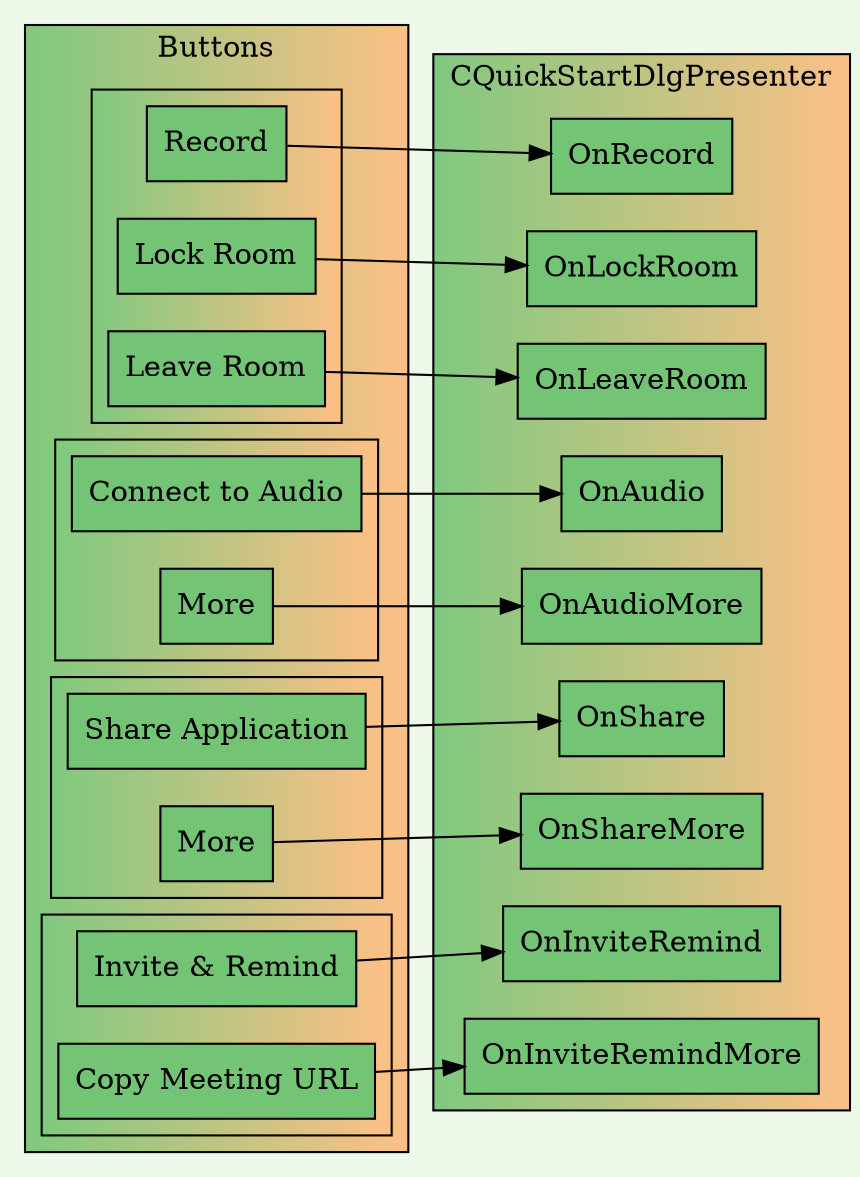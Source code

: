 digraph QuickStart {
rankdir=LR;
style="striped"
bgcolor="#edf8e9"
nodesep=.25;


subgraph clusterUI {
label="Buttons"
style="filled"
fillcolor="/accent3/1:/accent3/3"

subgraph clusterItems {
label=""

"Record" [ shape="box" , style=filled, fillcolor="#74c476" ] ;
"Lock Room" [ shape="box" , style=filled, fillcolor="#74c476" ] ;
"Leave Room" [ shape="box" , style=filled, fillcolor="#74c476" ] ;

}


subgraph clusterAudio {
label=""

"Connect to Audio" [ shape="box", style=filled, fillcolor="#74c476" ] ;
"Audio_More" [label = "More", shape="box" , style=filled, fillcolor="#74c476" ] ;
}

subgraph clusterShare {
label=""

"Share Application" [ shape="box" , style=filled, fillcolor="#74c476" ] ;
"Share_More" [ label = "More" , shape="box" , style=filled, fillcolor="#74c476" ] ;
}

subgraph cluster_Invite {
label=""

"Invite & Remind" [ shape="box" , style=filled, fillcolor="#74c476" ] ;
"Copy Meeting URL" [ shape="box", style=filled, fillcolor="#74c476" ] ;
}
}

subgraph cluster_Code_QuickStart {

label="CQuickStartDlgPresenter"
style="filled"
fillcolor="/accent3/1:/accent3/3"

"OnShare" [rank=same, shape="box" , style=filled, fillcolor="#74c476" ] ;
"OnShareMore" [rank=same, shape="box" , style=filled, fillcolor="#74c476" ] ;
"OnRecord" [rank=same, shape="box" , style=filled, fillcolor="#74c476" ] ;
"OnAudioMore" [rank=same, shape="box" , style=filled, fillcolor="#74c476" ] ;
"OnAudio" [rank=same, shape="box" , style=filled, fillcolor="#74c476" ] ;
"OnLockRoom" [rank=same, shape="box" , style=filled, fillcolor="#74c476" ] ;
"OnLeaveRoom" [rank=same, shape="box" , style=filled, fillcolor="#74c476" ] ;
"OnInviteRemind" [rank=same, shape="box" , style=filled, fillcolor="#74c476" ] ;
"OnInviteRemindMore" [rank=same, shape="box" , style=filled, fillcolor="#74c476" ] ;
}

"Share Application" -> "OnShare" ;
"Share_More" -> "OnShareMore" ;
"Record" -> "OnRecord" ;
"Audio_More" -> "OnAudioMore"  [shape="dashed"] ;
"Connect to Audio" -> "OnAudio" ;
"Lock Room" -> "OnLockRoom" ;
"Leave Room" -> "OnLeaveRoom";
"Invite & Remind" -> "OnInviteRemind";
"Copy Meeting URL" -> "OnInviteRemindMore";
}